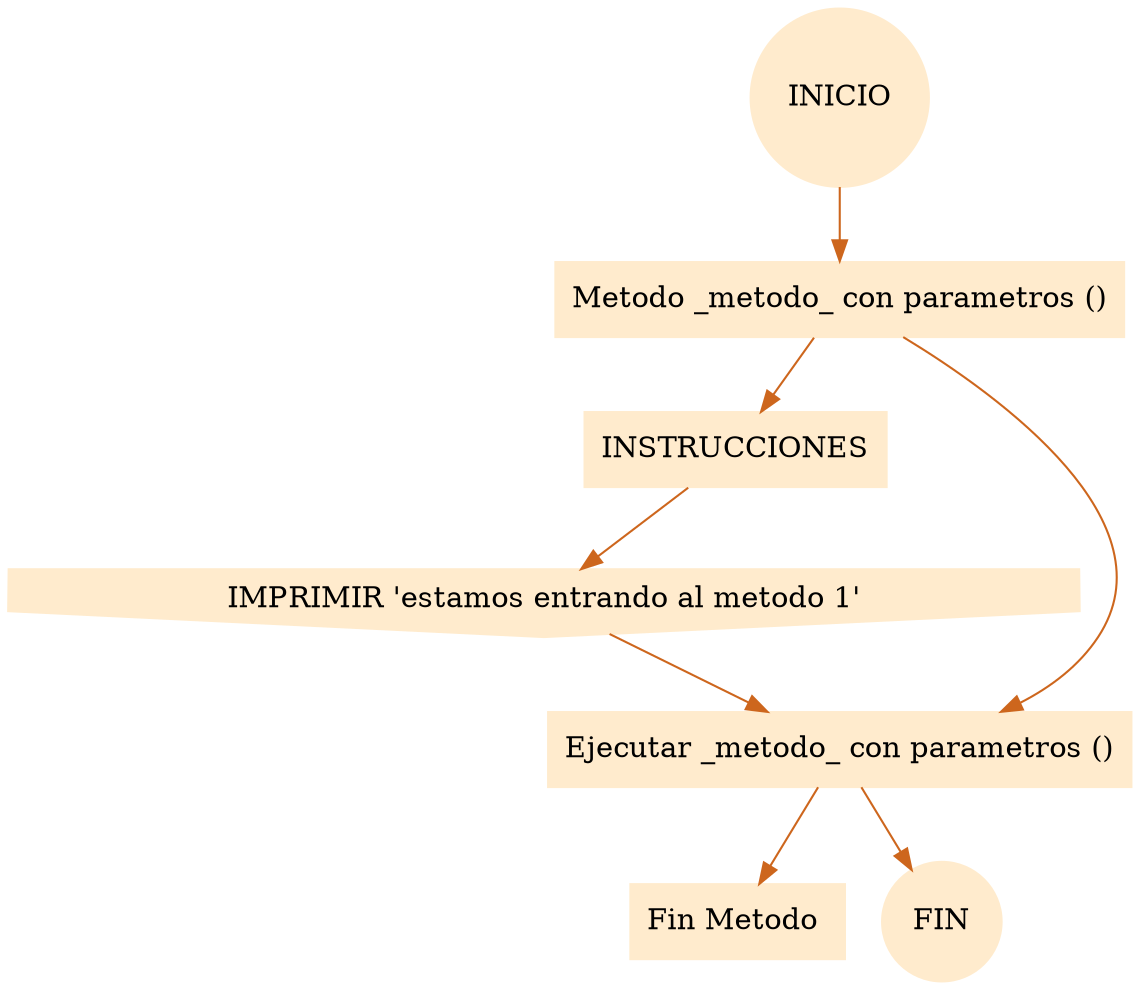 digraph G {node[shape=box, style=filled, color=blanchedalmond]; edge[color=chocolate3];rankdir=UD 

raiz [  shape=circle, style=filled, label ="INICIO"];
raiz ->nodo0met;nodo0met [ label ="Metodo _metodo_ con parametros ()"];
nodo0met ->nodo0_instru_met;nodo0_instru_met [ label ="INSTRUCCIONES"];
nodo0_instru_met ->nodo0_print;nodo0_print [shape=invhouse, style=filled,  label ="IMPRIMIR 'estamos entrando al metodo 1'"];
nodo0_print ->nodo0_eje;nodo0_eje [ label ="Ejecutar _potenciaManual_ con parametros (3 * 1 + 4 / 2,3 + 2)"];
nodo0_eje ->nodo0_met_f;nodo0_met_f [ label ="Fin Metodo "];
nodo0met ->nodo0_eje;nodo0_eje [ label ="Ejecutar _metodo_ con parametros ()"];
nodo0_eje ->fin;fin [  shape=circle, style=filled, label ="FIN"];


}
